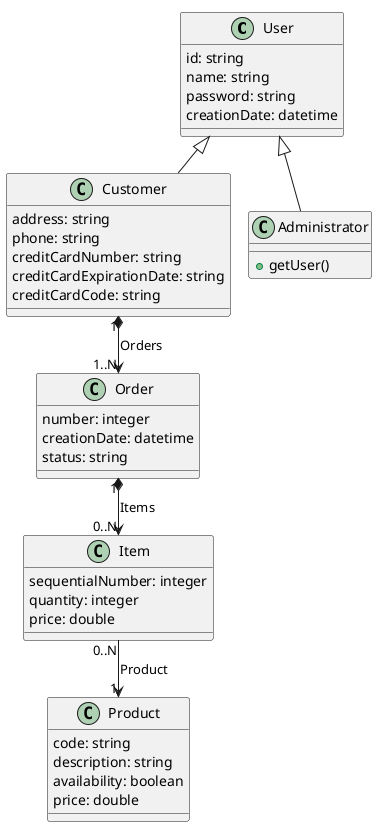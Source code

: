 @startuml design
!pragma layout smetana

class User {
    id: string
    name: string
    password: string
    creationDate: datetime
}

class Customer {
    address: string
    phone: string
    creditCardNumber: string
    creditCardExpirationDate: string
    creditCardCode: string
}

class Administrator {
    + getUser()
}

class Product {
    code: string
    description: string
    availability: boolean
    price: double
}

class Order{
    number: integer
    creationDate: datetime
    status: string
}

class Item{
    sequentialNumber: integer
    quantity: integer
    price: double
}

User <|-- Customer
User <|-- Administrator

Order "1" *--> "0..N" Item : Items
Item "0..N" --> "1" Product: Product
Customer "1" *--> "1..N" Order: Orders



@enduml